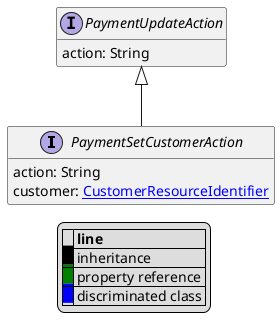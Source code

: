 @startuml

hide empty fields
hide empty methods
legend
|= |= line |
|<back:black>   </back>| inheritance |
|<back:green>   </back>| property reference |
|<back:blue>   </back>| discriminated class |
endlegend
interface PaymentSetCustomerAction [[PaymentSetCustomerAction.svg]] extends PaymentUpdateAction {
    action: String
    customer: [[CustomerResourceIdentifier.svg CustomerResourceIdentifier]]
}
interface PaymentUpdateAction [[PaymentUpdateAction.svg]]  {
    action: String
}





@enduml
